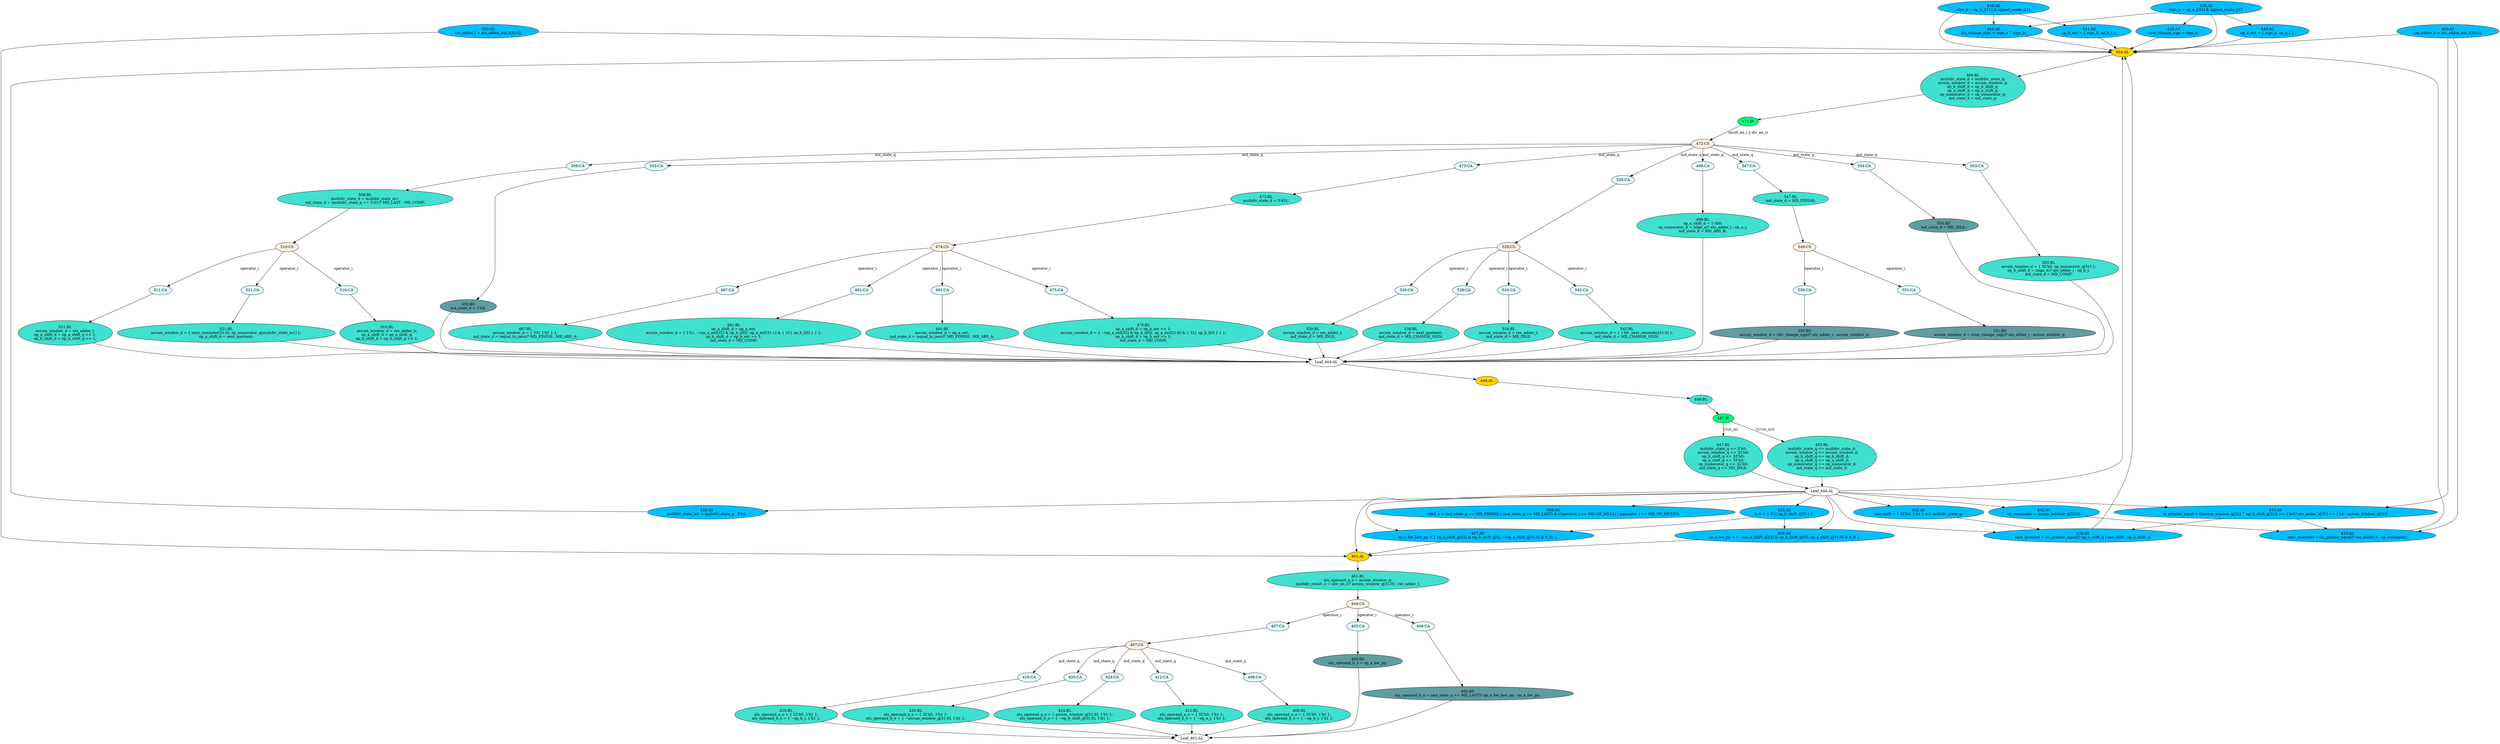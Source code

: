 strict digraph "compose( ,  )" {
	node [label="\N"];
	"444:AS"	 [ast="<pyverilog.vparser.ast.Assign object at 0x7f65ee806810>",
		def_var="['div_change_sign']",
		fillcolor=deepskyblue,
		label="444:AS
div_change_sign = sign_a ^ sign_b;",
		statements="[]",
		style=filled,
		typ=Assign,
		use_var="['sign_a', 'sign_b']"];
	"464:AL"	 [ast="<pyverilog.vparser.ast.Always object at 0x7f65ee7fa150>",
		clk_sens=False,
		fillcolor=gold,
		label="464:AL",
		sens="['accum_window_q', 'res_adder_h', 'rem_change_sign', 'div_change_sign', 'res_adder_l', 'op_b_ext', 'md_state_q', 'op_a_ext', 'MD_\
ABS_B', 'next_reminder', 'MD_ABS_A', 'equal_to_zero', 'alu_adder_i', 'MD_LAST', 'MD_FINISH', 'op_b_shift_q', 'MD_CHANGE_SIGN', '\
MD_IDLE', 'MD_COMP', 'multdiv_state_m1', 'next_quotient', 'op_a_i', 'op_numerator_q', 'op_b_i', 'sign_a', 'sign_b', 'op_a_shift_\
q', 'multdiv_state_q']",
		statements="[]",
		style=filled,
		typ=Always,
		use_var="['accum_window_q', 'res_adder_h', 'rem_change_sign', 'div_change_sign', 'res_adder_l', 'op_b_ext', 'md_state_q', 'op_a_ext', 'MD_\
ABS_B', 'next_reminder', 'MD_ABS_A', 'equal_to_zero', 'alu_adder_i', 'MD_LAST', 'MD_FINISH', 'op_b_shift_q', 'MD_CHANGE_SIGN', '\
MD_IDLE', 'MD_COMP', 'multdiv_state_m1', 'next_quotient', 'div_en_i', 'op_a_i', 'op_numerator_q', 'op_b_i', 'sign_a', 'sign_b', '\
op_a_shift_q', 'operator_i', 'mult_en_i', 'multdiv_state_q']"];
	"444:AS" -> "464:AL";
	"554:CA"	 [ast="<pyverilog.vparser.ast.Case object at 0x7f65ee2ef8d0>",
		fillcolor=lightcyan,
		label="554:CA",
		statements="[]",
		style=filled,
		typ=Case];
	"554:BS"	 [ast="<pyverilog.vparser.ast.BlockingSubstitution object at 0x7f65ee2efa50>",
		fillcolor=cadetblue,
		label="554:BS
md_state_d = MD_IDLE;",
		statements="[<pyverilog.vparser.ast.BlockingSubstitution object at 0x7f65ee2efa50>]",
		style=filled,
		typ=BlockingSubstitution];
	"554:CA" -> "554:BS"	 [cond="[]",
		lineno=None];
	"503:BL"	 [ast="<pyverilog.vparser.ast.Block object at 0x7f65ee7f51d0>",
		fillcolor=turquoise,
		label="503:BL
accum_window_d = { 32'h0, op_numerator_q[31] };
op_b_shift_d = (sign_b)? alu_adder_i : op_b_i;
md_state_d = MD_COMP;",
		statements="[<pyverilog.vparser.ast.BlockingSubstitution object at 0x7f65ee815e50>, <pyverilog.vparser.ast.BlockingSubstitution object at 0x7f65ee7f5150>, <\
pyverilog.vparser.ast.BlockingSubstitution object at 0x7f65ee7f5250>]",
		style=filled,
		typ=Block];
	"Leaf_464:AL"	 [def_var="['op_numerator_d', 'multdiv_state_d', 'op_b_shift_d', 'md_state_d', 'accum_window_d', 'op_a_shift_d']",
		label="Leaf_464:AL"];
	"503:BL" -> "Leaf_464:AL"	 [cond="[]",
		lineno=None];
	"508:BL"	 [ast="<pyverilog.vparser.ast.Block object at 0x7f65ee7f5510>",
		fillcolor=turquoise,
		label="508:BL
multdiv_state_d = multdiv_state_m1;
md_state_d = (multdiv_state_q == 5'd1)? MD_LAST : MD_COMP;",
		statements="[<pyverilog.vparser.ast.BlockingSubstitution object at 0x7f65ee7f54d0>, <pyverilog.vparser.ast.BlockingSubstitution object at 0x7f65ee7f3bd0>]",
		style=filled,
		typ=Block];
	"510:CS"	 [ast="<pyverilog.vparser.ast.CaseStatement object at 0x7f65ee7f33d0>",
		fillcolor=linen,
		label="510:CS",
		statements="[]",
		style=filled,
		typ=CaseStatement];
	"508:BL" -> "510:CS"	 [cond="[]",
		lineno=None];
	"455:BL"	 [ast="<pyverilog.vparser.ast.Block object at 0x7f65ee7f0f50>",
		fillcolor=turquoise,
		label="455:BL
multdiv_state_q <= multdiv_state_d;
accum_window_q <= accum_window_d;
op_b_shift_q <= op_b_shift_d;
op_a_shift_q <= op_a_\
shift_d;
op_numerator_q <= op_numerator_d;
md_state_q <= md_state_d;",
		statements="[<pyverilog.vparser.ast.NonblockingSubstitution object at 0x7f65ee7f0890>, <pyverilog.vparser.ast.NonblockingSubstitution object \
at 0x7f65ee7f0a50>, <pyverilog.vparser.ast.NonblockingSubstitution object at 0x7f65ee7f0c10>, <pyverilog.vparser.ast.NonblockingSubstitution \
object at 0x7f65ee7f0dd0>, <pyverilog.vparser.ast.NonblockingSubstitution object at 0x7f65ee7f0f90>, <pyverilog.vparser.ast.NonblockingSubstitution \
object at 0x7f65ee7fa110>]",
		style=filled,
		typ=Block];
	"Leaf_446:AL"	 [def_var="['accum_window_q', 'md_state_q', 'op_b_shift_q', 'op_a_shift_q', 'multdiv_state_q', 'op_numerator_q']",
		label="Leaf_446:AL"];
	"455:BL" -> "Leaf_446:AL"	 [cond="[]",
		lineno=None];
	"446:AL"	 [ast="<pyverilog.vparser.ast.Always object at 0x7f65ee806b90>",
		clk_sens=True,
		fillcolor=gold,
		label="446:AL",
		sens="['clk_i', 'rst_ni']",
		statements="[]",
		style=filled,
		typ=Always,
		use_var="['op_numerator_d', 'multdiv_state_d', 'MD_IDLE', 'op_b_shift_d', 'rst_ni', 'md_state_d', 'accum_window_d', 'op_a_shift_d']"];
	"Leaf_464:AL" -> "446:AL";
	"521:CA"	 [ast="<pyverilog.vparser.ast.Case object at 0x7f65ee7f34d0>",
		fillcolor=lightcyan,
		label="521:CA",
		statements="[]",
		style=filled,
		typ=Case];
	"521:BL"	 [ast="<pyverilog.vparser.ast.Block object at 0x7f65ee7f3950>",
		fillcolor=turquoise,
		label="521:BL
accum_window_d = { next_reminder[31:0], op_numerator_q[multdiv_state_m1] };
op_a_shift_d = next_quotient;",
		statements="[<pyverilog.vparser.ast.BlockingSubstitution object at 0x7f65ee7f3890>, <pyverilog.vparser.ast.BlockingSubstitution object at 0x7f65ee7f3ad0>]",
		style=filled,
		typ=Block];
	"521:CA" -> "521:BL"	 [cond="[]",
		lineno=None];
	"407:CS"	 [ast="<pyverilog.vparser.ast.CaseStatement object at 0x7f65eeaa1350>",
		fillcolor=linen,
		label="407:CS",
		statements="[]",
		style=filled,
		typ=CaseStatement];
	"416:CA"	 [ast="<pyverilog.vparser.ast.Case object at 0x7f65eea86890>",
		fillcolor=lightcyan,
		label="416:CA",
		statements="[]",
		style=filled,
		typ=Case];
	"407:CS" -> "416:CA"	 [cond="['md_state_q']",
		label=md_state_q,
		lineno=407];
	"420:CA"	 [ast="<pyverilog.vparser.ast.Case object at 0x7f65eea86e10>",
		fillcolor=lightcyan,
		label="420:CA",
		statements="[]",
		style=filled,
		typ=Case];
	"407:CS" -> "420:CA"	 [cond="['md_state_q']",
		label=md_state_q,
		lineno=407];
	"412:CA"	 [ast="<pyverilog.vparser.ast.Case object at 0x7f65eea86310>",
		fillcolor=lightcyan,
		label="412:CA",
		statements="[]",
		style=filled,
		typ=Case];
	"407:CS" -> "412:CA"	 [cond="['md_state_q']",
		label=md_state_q,
		lineno=407];
	"408:CA"	 [ast="<pyverilog.vparser.ast.Case object at 0x7f65eea9ad90>",
		fillcolor=lightcyan,
		label="408:CA",
		statements="[]",
		style=filled,
		typ=Case];
	"407:CS" -> "408:CA"	 [cond="['md_state_q']",
		label=md_state_q,
		lineno=407];
	"424:CA"	 [ast="<pyverilog.vparser.ast.Case object at 0x7f65eeaa1450>",
		fillcolor=lightcyan,
		label="424:CA",
		statements="[]",
		style=filled,
		typ=Case];
	"407:CS" -> "424:CA"	 [cond="['md_state_q']",
		label=md_state_q,
		lineno=407];
	"555:BS"	 [ast="<pyverilog.vparser.ast.BlockingSubstitution object at 0x7f65ee2efc10>",
		fillcolor=cadetblue,
		label="555:BS
md_state_d = 1'bX;",
		statements="[<pyverilog.vparser.ast.BlockingSubstitution object at 0x7f65ee2efc10>]",
		style=filled,
		typ=BlockingSubstitution];
	"555:BS" -> "Leaf_464:AL"	 [cond="[]",
		lineno=None];
	"491:CA"	 [ast="<pyverilog.vparser.ast.Case object at 0x7f65ee803e90>",
		fillcolor=lightcyan,
		label="491:CA",
		statements="[]",
		style=filled,
		typ=Case];
	"491:BL"	 [ast="<pyverilog.vparser.ast.Block object at 0x7f65ee815190>",
		fillcolor=turquoise,
		label="491:BL
accum_window_d = op_a_ext;
md_state_d = (equal_to_zero)? MD_FINISH : MD_ABS_A;",
		statements="[<pyverilog.vparser.ast.BlockingSubstitution object at 0x7f65ee8151d0>, <pyverilog.vparser.ast.BlockingSubstitution object at 0x7f65ee815450>]",
		style=filled,
		typ=Block];
	"491:CA" -> "491:BL"	 [cond="[]",
		lineno=None];
	"416:BL"	 [ast="<pyverilog.vparser.ast.Block object at 0x7f65eea86b50>",
		fillcolor=turquoise,
		label="416:BL
alu_operand_a_o = { 32'h0, 1'b1 };
alu_operand_b_o = { ~op_b_i, 1'b1 };",
		statements="[<pyverilog.vparser.ast.BlockingSubstitution object at 0x7f65eea86b10>, <pyverilog.vparser.ast.BlockingSubstitution object at 0x7f65eea86d50>]",
		style=filled,
		typ=Block];
	"416:CA" -> "416:BL"	 [cond="[]",
		lineno=None];
	"420:BL"	 [ast="<pyverilog.vparser.ast.Block object at 0x7f65eeaa10d0>",
		fillcolor=turquoise,
		label="420:BL
alu_operand_a_o = { 32'h0, 1'b1 };
alu_operand_b_o = { ~accum_window_q[31:0], 1'b1 };",
		statements="[<pyverilog.vparser.ast.BlockingSubstitution object at 0x7f65eeaa1090>, <pyverilog.vparser.ast.BlockingSubstitution object at 0x7f65eeaa1410>]",
		style=filled,
		typ=Block];
	"Leaf_401:AL"	 [def_var="['alu_operand_a_o', 'alu_operand_b_o', 'multdiv_result_o']",
		label="Leaf_401:AL"];
	"420:BL" -> "Leaf_401:AL"	 [cond="[]",
		lineno=None];
	"538:BL"	 [ast="<pyverilog.vparser.ast.Block object at 0x7f65ee2f3850>",
		fillcolor=turquoise,
		label="538:BL
accum_window_d = next_quotient;
md_state_d = MD_CHANGE_SIGN;",
		statements="[<pyverilog.vparser.ast.BlockingSubstitution object at 0x7f65ee2f3890>, <pyverilog.vparser.ast.BlockingSubstitution object at 0x7f65ee2f3a10>]",
		style=filled,
		typ=Block];
	"538:BL" -> "Leaf_464:AL"	 [cond="[]",
		lineno=None];
	"498:BL"	 [ast="<pyverilog.vparser.ast.Block object at 0x7f65ee815a90>",
		fillcolor=turquoise,
		label="498:BL
op_a_shift_d = 1'sb0;
op_numerator_d = (sign_a)? alu_adder_i : op_a_i;
md_state_d = MD_ABS_B;",
		statements="[<pyverilog.vparser.ast.BlockingSubstitution object at 0x7f65ee815750>, <pyverilog.vparser.ast.BlockingSubstitution object at 0x7f65ee815a10>, <\
pyverilog.vparser.ast.BlockingSubstitution object at 0x7f65ee815b10>]",
		style=filled,
		typ=Block];
	"498:BL" -> "Leaf_464:AL"	 [cond="[]",
		lineno=None];
	"407:CA"	 [ast="<pyverilog.vparser.ast.Case object at 0x7f65eea9ab50>",
		fillcolor=lightcyan,
		label="407:CA",
		statements="[]",
		style=filled,
		typ=Case];
	"407:CA" -> "407:CS"	 [cond="[]",
		lineno=None];
	"405:BS"	 [ast="<pyverilog.vparser.ast.BlockingSubstitution object at 0x7f65eea9a790>",
		fillcolor=cadetblue,
		label="405:BS
alu_operand_b_o = op_a_bw_pp;",
		statements="[<pyverilog.vparser.ast.BlockingSubstitution object at 0x7f65eea9a790>]",
		style=filled,
		typ=BlockingSubstitution];
	"405:BS" -> "Leaf_401:AL"	 [cond="[]",
		lineno=None];
	"508:CA"	 [ast="<pyverilog.vparser.ast.Case object at 0x7f65ee7f5210>",
		fillcolor=lightcyan,
		label="508:CA",
		statements="[]",
		style=filled,
		typ=Case];
	"508:CA" -> "508:BL"	 [cond="[]",
		lineno=None];
	"481:BL"	 [ast="<pyverilog.vparser.ast.Block object at 0x7f65ee803910>",
		fillcolor=turquoise,
		label="481:BL
op_a_shift_d = op_a_ext;
accum_window_d = { 1'b1, ~(op_a_ext[32] & op_b_i[0]), op_a_ext[31:1] & { 31{ op_b_i[0] } } };
op_\
b_shift_d = op_b_ext >> 1;
md_state_d = MD_COMP;",
		statements="[<pyverilog.vparser.ast.BlockingSubstitution object at 0x7f65ee7ebf50>, <pyverilog.vparser.ast.BlockingSubstitution object at 0x7f65ee803690>, <\
pyverilog.vparser.ast.BlockingSubstitution object at 0x7f65ee803890>, <pyverilog.vparser.ast.BlockingSubstitution object at 0x7f65ee8039d0>]",
		style=filled,
		typ=Block];
	"481:BL" -> "Leaf_464:AL"	 [cond="[]",
		lineno=None];
	"432:AS"	 [ast="<pyverilog.vparser.ast.Assign object at 0x7f65ee818310>",
		def_var="['one_shift']",
		fillcolor=deepskyblue,
		label="432:AS
one_shift = { 32'b0, 1'b1 } << multdiv_state_q;",
		statements="[]",
		style=filled,
		typ=Assign,
		use_var="['multdiv_state_q']"];
	"Leaf_446:AL" -> "432:AS";
	"431:AS"	 [ast="<pyverilog.vparser.ast.Assign object at 0x7f65eeaa1f90>",
		def_var="['is_greater_equal']",
		fillcolor=deepskyblue,
		label="431:AS
is_greater_equal = ((accum_window_q[31] ^ op_b_shift_q[31]) == 1'b0)? res_adder_h[31] == 1'b0 : accum_window_q[31];",
		statements="[]",
		style=filled,
		typ=Assign,
		use_var="['accum_window_q', 'op_b_shift_q', 'res_adder_h', 'accum_window_q']"];
	"Leaf_446:AL" -> "431:AS";
	"443:AS"	 [ast="<pyverilog.vparser.ast.Assign object at 0x7f65ee806610>",
		def_var="['multdiv_state_m1']",
		fillcolor=deepskyblue,
		label="443:AS
multdiv_state_m1 = multdiv_state_q - 5'h1;",
		statements="[]",
		style=filled,
		typ=Assign,
		use_var="['multdiv_state_q']"];
	"Leaf_446:AL" -> "443:AS";
	"558:AS"	 [ast="<pyverilog.vparser.ast.Assign object at 0x7f65ee2efd90>",
		def_var="['valid_o']",
		fillcolor=deepskyblue,
		label="558:AS
valid_o = (md_state_q == MD_FINISH) | (md_state_q == MD_LAST) & ((operator_i == MD_OP_MULL) | (operator_i == MD_OP_MULH));",
		statements="[]",
		style=filled,
		typ=Assign,
		use_var="['md_state_q', 'MD_FINISH', 'md_state_q', 'MD_LAST', 'operator_i', 'MD_OP_MULL', 'operator_i', 'MD_OP_MULH']"];
	"Leaf_446:AL" -> "558:AS";
	"Leaf_446:AL" -> "464:AL";
	"437:AS"	 [ast="<pyverilog.vparser.ast.Assign object at 0x7f65ee7e8850>",
		def_var="['op_a_bw_last_pp']",
		fillcolor=deepskyblue,
		label="437:AS
op_a_bw_last_pp = { op_a_shift_q[32] & op_b_shift_q[0], ~(op_a_shift_q[31:0] & b_0) };",
		statements="[]",
		style=filled,
		typ=Assign,
		use_var="['op_a_shift_q', 'op_b_shift_q', 'op_a_shift_q', 'b_0']"];
	"Leaf_446:AL" -> "437:AS";
	"436:AS"	 [ast="<pyverilog.vparser.ast.Assign object at 0x7f65ee7e8290>",
		def_var="['op_a_bw_pp']",
		fillcolor=deepskyblue,
		label="436:AS
op_a_bw_pp = { ~(op_a_shift_q[32] & op_b_shift_q[0]), op_a_shift_q[31:0] & b_0 };",
		statements="[]",
		style=filled,
		typ=Assign,
		use_var="['op_a_shift_q', 'op_b_shift_q', 'op_a_shift_q', 'b_0']"];
	"Leaf_446:AL" -> "436:AS";
	"442:AS"	 [ast="<pyverilog.vparser.ast.Assign object at 0x7f65ee806390>",
		def_var="['op_remainder']",
		fillcolor=deepskyblue,
		label="442:AS
op_remainder = accum_window_q[32:0];",
		statements="[]",
		style=filled,
		typ=Assign,
		use_var="['accum_window_q']"];
	"Leaf_446:AL" -> "442:AS";
	"434:AS"	 [ast="<pyverilog.vparser.ast.Assign object at 0x7f65ee818a10>",
		def_var="['next_quotient']",
		fillcolor=deepskyblue,
		label="434:AS
next_quotient = (is_greater_equal)? op_a_shift_q | one_shift : op_a_shift_q;",
		statements="[]",
		style=filled,
		typ=Assign,
		use_var="['is_greater_equal', 'op_a_shift_q', 'one_shift', 'op_a_shift_q']"];
	"Leaf_446:AL" -> "434:AS";
	"435:AS"	 [ast="<pyverilog.vparser.ast.Assign object at 0x7f65ee818c10>",
		def_var="['b_0']",
		fillcolor=deepskyblue,
		label="435:AS
b_0 = { 32{ op_b_shift_q[0] } };",
		statements="[]",
		style=filled,
		typ=Assign,
		use_var="['op_b_shift_q']"];
	"Leaf_446:AL" -> "435:AS";
	"401:AL"	 [ast="<pyverilog.vparser.ast.Always object at 0x7f65eeaa2f90>",
		clk_sens=False,
		fillcolor=gold,
		label="401:AL",
		sens="['accum_window_q', 'md_state_q', 'MD_LAST', 'op_b_shift_q', 'res_adder_l', 'op_a_bw_last_pp', 'div_en_i', 'op_a_bw_pp', 'op_a_i', '\
op_b_i']",
		statements="[]",
		style=filled,
		typ=Always,
		use_var="['accum_window_q', 'md_state_q', 'MD_LAST', 'op_b_shift_q', 'res_adder_l', 'operator_i', 'op_a_bw_last_pp', 'div_en_i', 'op_a_bw_\
pp', 'op_a_i', 'op_b_i']"];
	"Leaf_446:AL" -> "401:AL";
	"406:CA"	 [ast="<pyverilog.vparser.ast.Case object at 0x7f65eea9a910>",
		fillcolor=lightcyan,
		label="406:CA",
		statements="[]",
		style=filled,
		typ=Case];
	"406:BS"	 [ast="<pyverilog.vparser.ast.BlockingSubstitution object at 0x7f65eea9aa50>",
		fillcolor=cadetblue,
		label="406:BS
alu_operand_b_o = (md_state_q == MD_LAST)? op_a_bw_last_pp : op_a_bw_pp;",
		statements="[<pyverilog.vparser.ast.BlockingSubstitution object at 0x7f65eea9aa50>]",
		style=filled,
		typ=BlockingSubstitution];
	"406:CA" -> "406:BS"	 [cond="[]",
		lineno=None];
	"511:BL"	 [ast="<pyverilog.vparser.ast.Block object at 0x7f65ee7f5b90>",
		fillcolor=turquoise,
		label="511:BL
accum_window_d = res_adder_l;
op_a_shift_d = op_a_shift_q << 1;
op_b_shift_d = op_b_shift_q >> 1;",
		statements="[<pyverilog.vparser.ast.BlockingSubstitution object at 0x7f65ee7f5890>, <pyverilog.vparser.ast.BlockingSubstitution object at 0x7f65ee7f5b10>, <\
pyverilog.vparser.ast.BlockingSubstitution object at 0x7f65ee7f5d50>]",
		style=filled,
		typ=Block];
	"511:BL" -> "Leaf_464:AL"	 [cond="[]",
		lineno=None];
	"521:BL" -> "Leaf_464:AL"	 [cond="[]",
		lineno=None];
	"446:BL"	 [ast="<pyverilog.vparser.ast.Block object at 0x7f65ee806cd0>",
		fillcolor=turquoise,
		label="446:BL",
		statements="[]",
		style=filled,
		typ=Block];
	"447:IF"	 [ast="<pyverilog.vparser.ast.IfStatement object at 0x7f65ee7f06d0>",
		fillcolor=springgreen,
		label="447:IF",
		statements="[]",
		style=filled,
		typ=IfStatement];
	"446:BL" -> "447:IF"	 [cond="[]",
		lineno=None];
	"550:CA"	 [ast="<pyverilog.vparser.ast.Case object at 0x7f65ee2ef390>",
		fillcolor=lightcyan,
		label="550:CA",
		statements="[]",
		style=filled,
		typ=Case];
	"550:BS"	 [ast="<pyverilog.vparser.ast.BlockingSubstitution object at 0x7f65ee2ef610>",
		fillcolor=cadetblue,
		label="550:BS
accum_window_d = (div_change_sign)? alu_adder_i : accum_window_q;",
		statements="[<pyverilog.vparser.ast.BlockingSubstitution object at 0x7f65ee2ef610>]",
		style=filled,
		typ=BlockingSubstitution];
	"550:CA" -> "550:BS"	 [cond="[]",
		lineno=None];
	"554:BS" -> "Leaf_464:AL"	 [cond="[]",
		lineno=None];
	"399:AS"	 [ast="<pyverilog.vparser.ast.Assign object at 0x7f65eeaa2c10>",
		def_var="['res_adder_l']",
		fillcolor=deepskyblue,
		label="399:AS
res_adder_l = alu_adder_ext_i[32:0];",
		statements="[]",
		style=filled,
		typ=Assign,
		use_var="['alu_adder_ext_i']"];
	"399:AS" -> "464:AL";
	"399:AS" -> "401:AL";
	"432:AS" -> "434:AS";
	"491:BL" -> "Leaf_464:AL"	 [cond="[]",
		lineno=None];
	"405:CA"	 [ast="<pyverilog.vparser.ast.Case object at 0x7f65eea9a690>",
		fillcolor=lightcyan,
		label="405:CA",
		statements="[]",
		style=filled,
		typ=Case];
	"405:CA" -> "405:BS"	 [cond="[]",
		lineno=None];
	"534:CA"	 [ast="<pyverilog.vparser.ast.Case object at 0x7f65ee2f32d0>",
		fillcolor=lightcyan,
		label="534:CA",
		statements="[]",
		style=filled,
		typ=Case];
	"534:BL"	 [ast="<pyverilog.vparser.ast.Block object at 0x7f65ee2f34d0>",
		fillcolor=turquoise,
		label="534:BL
accum_window_d = res_adder_l;
md_state_d = MD_IDLE;",
		statements="[<pyverilog.vparser.ast.BlockingSubstitution object at 0x7f65ee2f3490>, <pyverilog.vparser.ast.BlockingSubstitution object at 0x7f65ee2f3610>]",
		style=filled,
		typ=Block];
	"534:CA" -> "534:BL"	 [cond="[]",
		lineno=None];
	"555:CA"	 [ast="<pyverilog.vparser.ast.Case object at 0x7f65ee2efb10>",
		fillcolor=lightcyan,
		label="555:CA",
		statements="[]",
		style=filled,
		typ=Case];
	"555:CA" -> "555:BS"	 [cond="[]",
		lineno=None];
	"516:CA"	 [ast="<pyverilog.vparser.ast.Case object at 0x7f65ee7f5e10>",
		fillcolor=lightcyan,
		label="516:CA",
		statements="[]",
		style=filled,
		typ=Case];
	"516:BL"	 [ast="<pyverilog.vparser.ast.Block object at 0x7f65ee7f31d0>",
		fillcolor=turquoise,
		label="516:BL
accum_window_d = res_adder_h;
op_a_shift_d = op_a_shift_q;
op_b_shift_d = op_b_shift_q >> 1;",
		statements="[<pyverilog.vparser.ast.BlockingSubstitution object at 0x7f65ee7f5fd0>, <pyverilog.vparser.ast.BlockingSubstitution object at 0x7f65ee7f3210>, <\
pyverilog.vparser.ast.BlockingSubstitution object at 0x7f65ee7f3450>]",
		style=filled,
		typ=Block];
	"516:CA" -> "516:BL"	 [cond="[]",
		lineno=None];
	"498:CA"	 [ast="<pyverilog.vparser.ast.Case object at 0x7f65ee815590>",
		fillcolor=lightcyan,
		label="498:CA",
		statements="[]",
		style=filled,
		typ=Case];
	"498:CA" -> "498:BL"	 [cond="[]",
		lineno=None];
	"464:BL"	 [ast="<pyverilog.vparser.ast.Block object at 0x7f65ee7fabd0>",
		fillcolor=turquoise,
		label="464:BL
multdiv_state_d = multdiv_state_q;
accum_window_d = accum_window_q;
op_b_shift_d = op_b_shift_q;
op_a_shift_d = op_a_shift_\
q;
op_numerator_d = op_numerator_q;
md_state_d = md_state_q;",
		statements="[<pyverilog.vparser.ast.BlockingSubstitution object at 0x7f65ee7fa2d0>, <pyverilog.vparser.ast.BlockingSubstitution object at 0x7f65ee7fa4d0>, <\
pyverilog.vparser.ast.BlockingSubstitution object at 0x7f65ee7fa690>, <pyverilog.vparser.ast.BlockingSubstitution object at 0x7f65ee7fa850>, <\
pyverilog.vparser.ast.BlockingSubstitution object at 0x7f65ee7faa10>, <pyverilog.vparser.ast.BlockingSubstitution object at 0x7f65ee7fab50>]",
		style=filled,
		typ=Block];
	"471:IF"	 [ast="<pyverilog.vparser.ast.IfStatement object at 0x7f65ee7fac50>",
		fillcolor=springgreen,
		label="471:IF",
		statements="[]",
		style=filled,
		typ=IfStatement];
	"464:BL" -> "471:IF"	 [cond="[]",
		lineno=None];
	"542:BL"	 [ast="<pyverilog.vparser.ast.Block object at 0x7f65ee2f3dd0>",
		fillcolor=turquoise,
		label="542:BL
accum_window_d = { 1'b0, next_reminder[31:0] };
md_state_d = MD_CHANGE_SIGN;",
		statements="[<pyverilog.vparser.ast.BlockingSubstitution object at 0x7f65ee2f3e50>, <pyverilog.vparser.ast.BlockingSubstitution object at 0x7f65ee2f3f50>]",
		style=filled,
		typ=Block];
	"542:BL" -> "Leaf_464:AL"	 [cond="[]",
		lineno=None];
	"424:BL"	 [ast="<pyverilog.vparser.ast.Block object at 0x7f65eeaa1810>",
		fillcolor=turquoise,
		label="424:BL
alu_operand_a_o = { accum_window_q[31:0], 1'b1 };
alu_operand_b_o = { ~op_b_shift_q[31:0], 1'b1 };",
		statements="[<pyverilog.vparser.ast.BlockingSubstitution object at 0x7f65eeaa1790>, <pyverilog.vparser.ast.BlockingSubstitution object at 0x7f65eeaa1ad0>]",
		style=filled,
		typ=Block];
	"424:BL" -> "Leaf_401:AL"	 [cond="[]",
		lineno=None];
	"431:AS" -> "434:AS";
	"433:AS"	 [ast="<pyverilog.vparser.ast.Assign object at 0x7f65ee818610>",
		def_var="['next_reminder']",
		fillcolor=deepskyblue,
		label="433:AS
next_reminder = (is_greater_equal)? res_adder_h : op_remainder;",
		statements="[]",
		style=filled,
		typ=Assign,
		use_var="['is_greater_equal', 'res_adder_h', 'op_remainder']"];
	"431:AS" -> "433:AS";
	"530:BL"	 [ast="<pyverilog.vparser.ast.Block object at 0x7f65ee2f3090>",
		fillcolor=turquoise,
		label="530:BL
accum_window_d = res_adder_l;
md_state_d = MD_IDLE;",
		statements="[<pyverilog.vparser.ast.BlockingSubstitution object at 0x7f65ee2f30d0>, <pyverilog.vparser.ast.BlockingSubstitution object at 0x7f65ee2f3210>]",
		style=filled,
		typ=Block];
	"530:BL" -> "Leaf_464:AL"	 [cond="[]",
		lineno=None];
	"475:BL"	 [ast="<pyverilog.vparser.ast.Block object at 0x7f65ee7ebc50>",
		fillcolor=turquoise,
		label="475:BL
op_a_shift_d = op_a_ext << 1;
accum_window_d = { ~(op_a_ext[32] & op_b_i[0]), op_a_ext[31:0] & { 32{ op_b_i[0] } } };
op_\
b_shift_d = op_b_ext >> 1;
md_state_d = MD_COMP;",
		statements="[<pyverilog.vparser.ast.BlockingSubstitution object at 0x7f65ee7eb2d0>, <pyverilog.vparser.ast.BlockingSubstitution object at 0x7f65ee7eb990>, <\
pyverilog.vparser.ast.BlockingSubstitution object at 0x7f65ee7ebbd0>, <pyverilog.vparser.ast.BlockingSubstitution object at 0x7f65ee7ebd10>]",
		style=filled,
		typ=Block];
	"475:BL" -> "Leaf_464:AL"	 [cond="[]",
		lineno=None];
	"443:AS" -> "464:AL";
	"547:CA"	 [ast="<pyverilog.vparser.ast.Case object at 0x7f65ee2f3fd0>",
		fillcolor=lightcyan,
		label="547:CA",
		statements="[]",
		style=filled,
		typ=Case];
	"547:BL"	 [ast="<pyverilog.vparser.ast.Block object at 0x7f65ee2ef190>",
		fillcolor=turquoise,
		label="547:BL
md_state_d = MD_FINISH;",
		statements="[<pyverilog.vparser.ast.BlockingSubstitution object at 0x7f65ee2ef110>]",
		style=filled,
		typ=Block];
	"547:CA" -> "547:BL"	 [cond="[]",
		lineno=None];
	"549:CS"	 [ast="<pyverilog.vparser.ast.CaseStatement object at 0x7f65ee2ef550>",
		fillcolor=linen,
		label="549:CS",
		statements="[]",
		style=filled,
		typ=CaseStatement];
	"549:CS" -> "550:CA"	 [cond="['operator_i']",
		label=operator_i,
		lineno=549];
	"551:CA"	 [ast="<pyverilog.vparser.ast.Case object at 0x7f65ee2ef710>",
		fillcolor=lightcyan,
		label="551:CA",
		statements="[]",
		style=filled,
		typ=Case];
	"549:CS" -> "551:CA"	 [cond="['operator_i']",
		label=operator_i,
		lineno=549];
	"464:AL" -> "464:BL"	 [cond="[]",
		lineno=None];
	"503:CA"	 [ast="<pyverilog.vparser.ast.Case object at 0x7f65ee815ad0>",
		fillcolor=lightcyan,
		label="503:CA",
		statements="[]",
		style=filled,
		typ=Case];
	"503:CA" -> "503:BL"	 [cond="[]",
		lineno=None];
	"547:BL" -> "549:CS"	 [cond="[]",
		lineno=None];
	"445:AS"	 [ast="<pyverilog.vparser.ast.Assign object at 0x7f65ee806990>",
		def_var="['rem_change_sign']",
		fillcolor=deepskyblue,
		label="445:AS
rem_change_sign = sign_a;",
		statements="[]",
		style=filled,
		typ=Assign,
		use_var="['sign_a']"];
	"445:AS" -> "464:AL";
	"447:BL"	 [ast="<pyverilog.vparser.ast.Block object at 0x7f65ee7f04d0>",
		fillcolor=turquoise,
		label="447:BL
multdiv_state_q <= 5'h0;
accum_window_q <= 33'h0;
op_b_shift_q <= 33'h0;
op_a_shift_q <= 33'h0;
op_numerator_q <= 32'h0;
\
md_state_q <= MD_IDLE;",
		statements="[<pyverilog.vparser.ast.NonblockingSubstitution object at 0x7f65ee806ed0>, <pyverilog.vparser.ast.NonblockingSubstitution object \
at 0x7f65ee7f0090>, <pyverilog.vparser.ast.NonblockingSubstitution object at 0x7f65ee7f0210>, <pyverilog.vparser.ast.NonblockingSubstitution \
object at 0x7f65ee7f0390>, <pyverilog.vparser.ast.NonblockingSubstitution object at 0x7f65ee7f0510>, <pyverilog.vparser.ast.NonblockingSubstitution \
object at 0x7f65ee7f0650>]",
		style=filled,
		typ=Block];
	"447:BL" -> "Leaf_446:AL"	 [cond="[]",
		lineno=None];
	"416:BL" -> "Leaf_401:AL"	 [cond="[]",
		lineno=None];
	"420:CA" -> "420:BL"	 [cond="[]",
		lineno=None];
	"538:CA"	 [ast="<pyverilog.vparser.ast.Case object at 0x7f65ee2f35d0>",
		fillcolor=lightcyan,
		label="538:CA",
		statements="[]",
		style=filled,
		typ=Case];
	"538:CA" -> "538:BL"	 [cond="[]",
		lineno=None];
	"551:BS"	 [ast="<pyverilog.vparser.ast.BlockingSubstitution object at 0x7f65ee2ef990>",
		fillcolor=cadetblue,
		label="551:BS
accum_window_d = (rem_change_sign)? alu_adder_i : accum_window_q;",
		statements="[<pyverilog.vparser.ast.BlockingSubstitution object at 0x7f65ee2ef990>]",
		style=filled,
		typ=BlockingSubstitution];
	"551:BS" -> "Leaf_464:AL"	 [cond="[]",
		lineno=None];
	"487:CA"	 [ast="<pyverilog.vparser.ast.Case object at 0x7f65ee803990>",
		fillcolor=lightcyan,
		label="487:CA",
		statements="[]",
		style=filled,
		typ=Case];
	"487:BL"	 [ast="<pyverilog.vparser.ast.Block object at 0x7f65ee803c90>",
		fillcolor=turquoise,
		label="487:BL
accum_window_d = { 33{ 1'b1 } };
md_state_d = (equal_to_zero)? MD_FINISH : MD_ABS_A;",
		statements="[<pyverilog.vparser.ast.BlockingSubstitution object at 0x7f65ee803cd0>, <pyverilog.vparser.ast.BlockingSubstitution object at 0x7f65ee803f90>]",
		style=filled,
		typ=Block];
	"487:CA" -> "487:BL"	 [cond="[]",
		lineno=None];
	"412:BL"	 [ast="<pyverilog.vparser.ast.Block object at 0x7f65eea86610>",
		fillcolor=turquoise,
		label="412:BL
alu_operand_a_o = { 32'h0, 1'b1 };
alu_operand_b_o = { ~op_a_i, 1'b1 };",
		statements="[<pyverilog.vparser.ast.BlockingSubstitution object at 0x7f65eea865d0>, <pyverilog.vparser.ast.BlockingSubstitution object at 0x7f65eea86850>]",
		style=filled,
		typ=Block];
	"412:CA" -> "412:BL"	 [cond="[]",
		lineno=None];
	"400:AS"	 [ast="<pyverilog.vparser.ast.Assign object at 0x7f65eeaa2e50>",
		def_var="['res_adder_h']",
		fillcolor=deepskyblue,
		label="400:AS
res_adder_h = alu_adder_ext_i[33:1];",
		statements="[]",
		style=filled,
		typ=Assign,
		use_var="['alu_adder_ext_i']"];
	"400:AS" -> "431:AS";
	"400:AS" -> "464:AL";
	"400:AS" -> "433:AS";
	"401:BL"	 [ast="<pyverilog.vparser.ast.Block object at 0x7f65eea9a4d0>",
		fillcolor=turquoise,
		label="401:BL
alu_operand_a_o = accum_window_q;
multdiv_result_o = (div_en_i)? accum_window_q[31:0] : res_adder_l;",
		statements="[<pyverilog.vparser.ast.BlockingSubstitution object at 0x7f65eea9a150>, <pyverilog.vparser.ast.BlockingSubstitution object at 0x7f65eea9a490>]",
		style=filled,
		typ=Block];
	"404:CS"	 [ast="<pyverilog.vparser.ast.CaseStatement object at 0x7f65eea9abd0>",
		fillcolor=linen,
		label="404:CS",
		statements="[]",
		style=filled,
		typ=CaseStatement];
	"401:BL" -> "404:CS"	 [cond="[]",
		lineno=None];
	"438:AS"	 [ast="<pyverilog.vparser.ast.Assign object at 0x7f65ee7e8a50>",
		def_var="['sign_a']",
		fillcolor=deepskyblue,
		label="438:AS
sign_a = op_a_i[31] & signed_mode_i[0];",
		statements="[]",
		style=filled,
		typ=Assign,
		use_var="['op_a_i', 'signed_mode_i']"];
	"438:AS" -> "444:AS";
	"438:AS" -> "464:AL";
	"438:AS" -> "445:AS";
	"440:AS"	 [ast="<pyverilog.vparser.ast.Assign object at 0x7f65ee7e8f50>",
		def_var="['op_a_ext']",
		fillcolor=deepskyblue,
		label="440:AS
op_a_ext = { sign_a, op_a_i };",
		statements="[]",
		style=filled,
		typ=Assign,
		use_var="['sign_a', 'op_a_i']"];
	"438:AS" -> "440:AS";
	"440:AS" -> "464:AL";
	"437:AS" -> "401:AL";
	"436:AS" -> "401:AL";
	"408:BL"	 [ast="<pyverilog.vparser.ast.Block object at 0x7f65eea86090>",
		fillcolor=turquoise,
		label="408:BL
alu_operand_a_o = { 32'h0, 1'b1 };
alu_operand_b_o = { ~op_b_i, 1'b1 };",
		statements="[<pyverilog.vparser.ast.BlockingSubstitution object at 0x7f65eea9af90>, <pyverilog.vparser.ast.BlockingSubstitution object at 0x7f65eea862d0>]",
		style=filled,
		typ=Block];
	"408:CA" -> "408:BL"	 [cond="[]",
		lineno=None];
	"439:AS"	 [ast="<pyverilog.vparser.ast.Assign object at 0x7f65ee7e8d50>",
		def_var="['sign_b']",
		fillcolor=deepskyblue,
		label="439:AS
sign_b = op_b_i[31] & signed_mode_i[1];",
		statements="[]",
		style=filled,
		typ=Assign,
		use_var="['op_b_i', 'signed_mode_i']"];
	"439:AS" -> "444:AS";
	"439:AS" -> "464:AL";
	"441:AS"	 [ast="<pyverilog.vparser.ast.Assign object at 0x7f65ee806150>",
		def_var="['op_b_ext']",
		fillcolor=deepskyblue,
		label="441:AS
op_b_ext = { sign_b, op_b_i };",
		statements="[]",
		style=filled,
		typ=Assign,
		use_var="['sign_b', 'op_b_i']"];
	"439:AS" -> "441:AS";
	"424:CA" -> "424:BL"	 [cond="[]",
		lineno=None];
	"442:AS" -> "433:AS";
	"530:CA"	 [ast="<pyverilog.vparser.ast.Case object at 0x7f65ee7f3ed0>",
		fillcolor=lightcyan,
		label="530:CA",
		statements="[]",
		style=filled,
		typ=Case];
	"530:CA" -> "530:BL"	 [cond="[]",
		lineno=None];
	"551:CA" -> "551:BS"	 [cond="[]",
		lineno=None];
	"542:CA"	 [ast="<pyverilog.vparser.ast.Case object at 0x7f65ee2f39d0>",
		fillcolor=lightcyan,
		label="542:CA",
		statements="[]",
		style=filled,
		typ=Case];
	"542:CA" -> "542:BL"	 [cond="[]",
		lineno=None];
	"529:CS"	 [ast="<pyverilog.vparser.ast.CaseStatement object at 0x7f65ee2f3a50>",
		fillcolor=linen,
		label="529:CS",
		statements="[]",
		style=filled,
		typ=CaseStatement];
	"529:CS" -> "534:CA"	 [cond="['operator_i']",
		label=operator_i,
		lineno=529];
	"529:CS" -> "538:CA"	 [cond="['operator_i']",
		label=operator_i,
		lineno=529];
	"529:CS" -> "530:CA"	 [cond="['operator_i']",
		label=operator_i,
		lineno=529];
	"529:CS" -> "542:CA"	 [cond="['operator_i']",
		label=operator_i,
		lineno=529];
	"472:CS"	 [ast="<pyverilog.vparser.ast.CaseStatement object at 0x7f65ee2efad0>",
		fillcolor=linen,
		label="472:CS",
		statements="[]",
		style=filled,
		typ=CaseStatement];
	"471:IF" -> "472:CS"	 [cond="['mult_en_i', 'div_en_i']",
		label="(mult_en_i || div_en_i)",
		lineno=471];
	"472:CS" -> "554:CA"	 [cond="['md_state_q']",
		label=md_state_q,
		lineno=472];
	"472:CS" -> "508:CA"	 [cond="['md_state_q']",
		label=md_state_q,
		lineno=472];
	"472:CS" -> "555:CA"	 [cond="['md_state_q']",
		label=md_state_q,
		lineno=472];
	"472:CS" -> "498:CA"	 [cond="['md_state_q']",
		label=md_state_q,
		lineno=472];
	"472:CS" -> "547:CA"	 [cond="['md_state_q']",
		label=md_state_q,
		lineno=472];
	"472:CS" -> "503:CA"	 [cond="['md_state_q']",
		label=md_state_q,
		lineno=472];
	"473:CA"	 [ast="<pyverilog.vparser.ast.Case object at 0x7f65ee7fae50>",
		fillcolor=lightcyan,
		label="473:CA",
		statements="[]",
		style=filled,
		typ=Case];
	"472:CS" -> "473:CA"	 [cond="['md_state_q']",
		label=md_state_q,
		lineno=472];
	"528:CA"	 [ast="<pyverilog.vparser.ast.Case object at 0x7f65ee7f3d50>",
		fillcolor=lightcyan,
		label="528:CA",
		statements="[]",
		style=filled,
		typ=Case];
	"472:CS" -> "528:CA"	 [cond="['md_state_q']",
		label=md_state_q,
		lineno=472];
	"408:BL" -> "Leaf_401:AL"	 [cond="[]",
		lineno=None];
	"550:BS" -> "Leaf_464:AL"	 [cond="[]",
		lineno=None];
	"406:BS" -> "Leaf_401:AL"	 [cond="[]",
		lineno=None];
	"481:CA"	 [ast="<pyverilog.vparser.ast.Case object at 0x7f65ee7ebcd0>",
		fillcolor=lightcyan,
		label="481:CA",
		statements="[]",
		style=filled,
		typ=Case];
	"481:CA" -> "481:BL"	 [cond="[]",
		lineno=None];
	"474:CS"	 [ast="<pyverilog.vparser.ast.CaseStatement object at 0x7f65ee803fd0>",
		fillcolor=linen,
		label="474:CS",
		statements="[]",
		style=filled,
		typ=CaseStatement];
	"474:CS" -> "491:CA"	 [cond="['operator_i']",
		label=operator_i,
		lineno=474];
	"474:CS" -> "487:CA"	 [cond="['operator_i']",
		label=operator_i,
		lineno=474];
	"474:CS" -> "481:CA"	 [cond="['operator_i']",
		label=operator_i,
		lineno=474];
	"475:CA"	 [ast="<pyverilog.vparser.ast.Case object at 0x7f65ee7eb090>",
		fillcolor=lightcyan,
		label="475:CA",
		statements="[]",
		style=filled,
		typ=Case];
	"474:CS" -> "475:CA"	 [cond="['operator_i']",
		label=operator_i,
		lineno=474];
	"473:BL"	 [ast="<pyverilog.vparser.ast.Block object at 0x7f65ee7fae90>",
		fillcolor=turquoise,
		label="473:BL
multdiv_state_d = 5'd31;",
		statements="[<pyverilog.vparser.ast.BlockingSubstitution object at 0x7f65ee815490>]",
		style=filled,
		typ=Block];
	"473:CA" -> "473:BL"	 [cond="[]",
		lineno=None];
	"434:AS" -> "464:AL";
	"433:AS" -> "464:AL";
	"446:AL" -> "446:BL"	 [cond="[]",
		lineno=None];
	"511:CA"	 [ast="<pyverilog.vparser.ast.Case object at 0x7f65ee7f56d0>",
		fillcolor=lightcyan,
		label="511:CA",
		statements="[]",
		style=filled,
		typ=Case];
	"511:CA" -> "511:BL"	 [cond="[]",
		lineno=None];
	"404:CS" -> "407:CA"	 [cond="['operator_i']",
		label=operator_i,
		lineno=404];
	"404:CS" -> "406:CA"	 [cond="['operator_i']",
		label=operator_i,
		lineno=404];
	"404:CS" -> "405:CA"	 [cond="['operator_i']",
		label=operator_i,
		lineno=404];
	"447:IF" -> "455:BL"	 [cond="['rst_ni']",
		label="!((!rst_ni))",
		lineno=447];
	"447:IF" -> "447:BL"	 [cond="['rst_ni']",
		label="(!rst_ni)",
		lineno=447];
	"510:CS" -> "521:CA"	 [cond="['operator_i']",
		label=operator_i,
		lineno=510];
	"510:CS" -> "516:CA"	 [cond="['operator_i']",
		label=operator_i,
		lineno=510];
	"510:CS" -> "511:CA"	 [cond="['operator_i']",
		label=operator_i,
		lineno=510];
	"435:AS" -> "437:AS";
	"435:AS" -> "436:AS";
	"516:BL" -> "Leaf_464:AL"	 [cond="[]",
		lineno=None];
	"534:BL" -> "Leaf_464:AL"	 [cond="[]",
		lineno=None];
	"401:AL" -> "401:BL"	 [cond="[]",
		lineno=None];
	"487:BL" -> "Leaf_464:AL"	 [cond="[]",
		lineno=None];
	"528:CA" -> "529:CS"	 [cond="[]",
		lineno=None];
	"412:BL" -> "Leaf_401:AL"	 [cond="[]",
		lineno=None];
	"475:CA" -> "475:BL"	 [cond="[]",
		lineno=None];
	"473:BL" -> "474:CS"	 [cond="[]",
		lineno=None];
	"441:AS" -> "464:AL";
}
